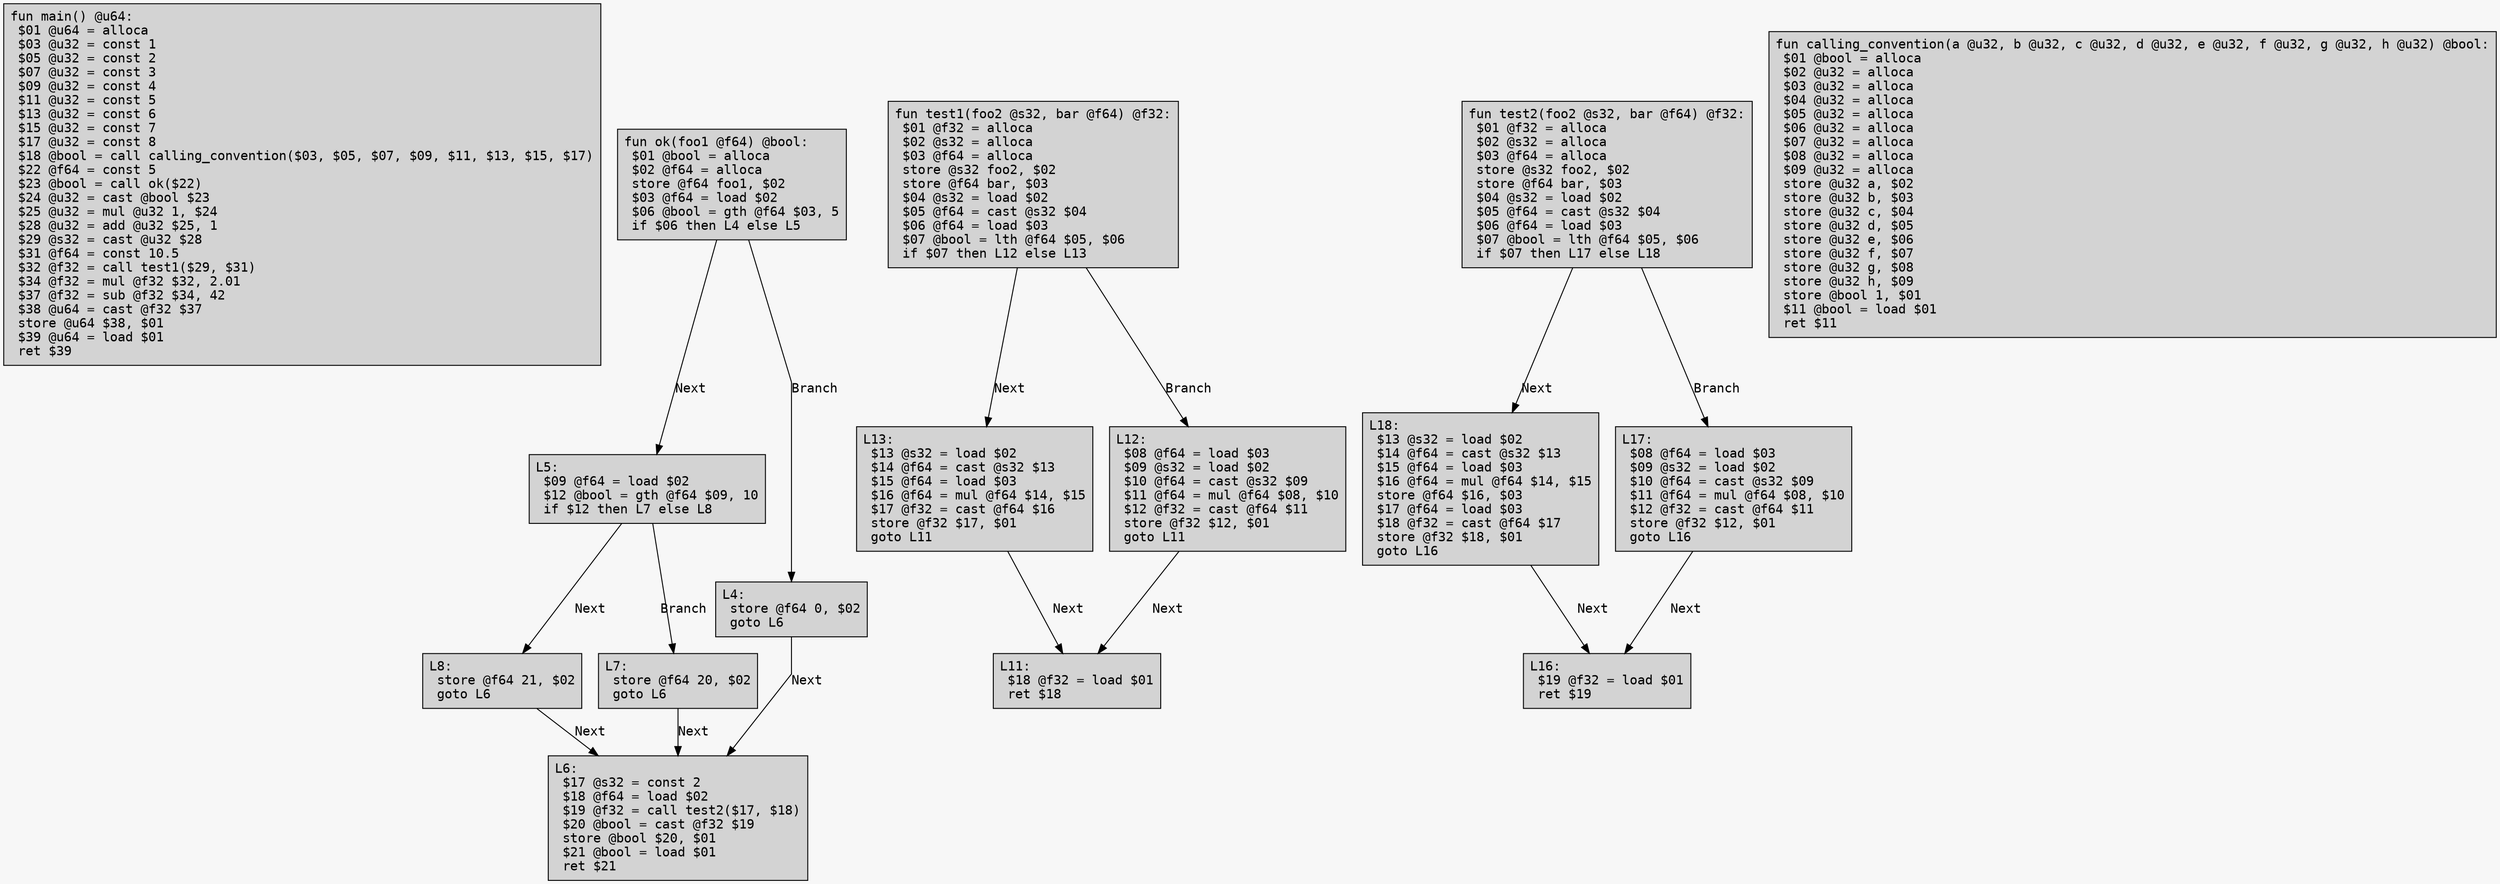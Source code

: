 digraph CFG {
	graph [fontname = "Monospace"];
	node  [fontname = "Monospace", shape=box, style=filled, margin=0.1];
	edge  [fontname = "Monospace"];
	bgcolor = "#f7f7f7";
	splines = false;

	L0 [label="fun main() @u64:\l $01 @u64 = alloca\l $03 @u32 = const 1\l $05 @u32 = const 2\l $07 @u32 = const 3\l $09 @u32 = const 4\l $11 @u32 = const 5\l $13 @u32 = const 6\l $15 @u32 = const 7\l $17 @u32 = const 8\l $18 @bool = call calling_convention($03, $05, $07, $09, $11, $13, $15, $17)\l $22 @f64 = const 5\l $23 @bool = call ok($22)\l $24 @u32 = cast @bool $23\l $25 @u32 = mul @u32 1, $24\l $28 @u32 = add @u32 $25, 1\l $29 @s32 = cast @u32 $28\l $31 @f64 = const 10.5\l $32 @f32 = call test1($29, $31)\l $34 @f32 = mul @f32 $32, 2.01\l $37 @f32 = sub @f32 $34, 42\l $38 @u64 = cast @f32 $37\l store @u64 $38, $01\l $39 @u64 = load $01\l ret $39\l"];
	L2 [label="fun ok(foo1 @f64) @bool:\l $01 @bool = alloca\l $02 @f64 = alloca\l store @f64 foo1, $02\l $03 @f64 = load $02\l $06 @bool = gth @f64 $03, 5\l if $06 then L4 else L5\l"];
	L2 -> L5 [label="Next"];
	L2 -> L4 [label="Branch"];
	L5 [label="L5:\l $09 @f64 = load $02\l $12 @bool = gth @f64 $09, 10\l if $12 then L7 else L8\l"];
	L5 -> L8 [label="Next"];
	L5 -> L7 [label="Branch"];
	L8 [label="L8:\l store @f64 21, $02\l goto L6\l"];
	L8 -> L6 [label="Next"];
	L7 [label="L7:\l store @f64 20, $02\l goto L6\l"];
	L7 -> L6 [label="Next"];
	L4 [label="L4:\l store @f64 0, $02\l goto L6\l"];
	L4 -> L6 [label="Next"];
	L6 [label="L6:\l $17 @s32 = const 2\l $18 @f64 = load $02\l $19 @f32 = call test2($17, $18)\l $20 @bool = cast @f32 $19\l store @bool $20, $01\l $21 @bool = load $01\l ret $21\l"];
	L10 [label="fun test1(foo2 @s32, bar @f64) @f32:\l $01 @f32 = alloca\l $02 @s32 = alloca\l $03 @f64 = alloca\l store @s32 foo2, $02\l store @f64 bar, $03\l $04 @s32 = load $02\l $05 @f64 = cast @s32 $04\l $06 @f64 = load $03\l $07 @bool = lth @f64 $05, $06\l if $07 then L12 else L13\l"];
	L10 -> L13 [label="Next"];
	L10 -> L12 [label="Branch"];
	L13 [label="L13:\l $13 @s32 = load $02\l $14 @f64 = cast @s32 $13\l $15 @f64 = load $03\l $16 @f64 = mul @f64 $14, $15\l $17 @f32 = cast @f64 $16\l store @f32 $17, $01\l goto L11\l"];
	L13 -> L11 [label="Next"];
	L12 [label="L12:\l $08 @f64 = load $03\l $09 @s32 = load $02\l $10 @f64 = cast @s32 $09\l $11 @f64 = mul @f64 $08, $10\l $12 @f32 = cast @f64 $11\l store @f32 $12, $01\l goto L11\l"];
	L12 -> L11 [label="Next"];
	L11 [label="L11:\l $18 @f32 = load $01\l ret $18\l"];
	L15 [label="fun test2(foo2 @s32, bar @f64) @f32:\l $01 @f32 = alloca\l $02 @s32 = alloca\l $03 @f64 = alloca\l store @s32 foo2, $02\l store @f64 bar, $03\l $04 @s32 = load $02\l $05 @f64 = cast @s32 $04\l $06 @f64 = load $03\l $07 @bool = lth @f64 $05, $06\l if $07 then L17 else L18\l"];
	L15 -> L18 [label="Next"];
	L15 -> L17 [label="Branch"];
	L18 [label="L18:\l $13 @s32 = load $02\l $14 @f64 = cast @s32 $13\l $15 @f64 = load $03\l $16 @f64 = mul @f64 $14, $15\l store @f64 $16, $03\l $17 @f64 = load $03\l $18 @f32 = cast @f64 $17\l store @f32 $18, $01\l goto L16\l"];
	L18 -> L16 [label="Next"];
	L17 [label="L17:\l $08 @f64 = load $03\l $09 @s32 = load $02\l $10 @f64 = cast @s32 $09\l $11 @f64 = mul @f64 $08, $10\l $12 @f32 = cast @f64 $11\l store @f32 $12, $01\l goto L16\l"];
	L17 -> L16 [label="Next"];
	L16 [label="L16:\l $19 @f32 = load $01\l ret $19\l"];
	L20 [label="fun calling_convention(a @u32, b @u32, c @u32, d @u32, e @u32, f @u32, g @u32, h @u32) @bool:\l $01 @bool = alloca\l $02 @u32 = alloca\l $03 @u32 = alloca\l $04 @u32 = alloca\l $05 @u32 = alloca\l $06 @u32 = alloca\l $07 @u32 = alloca\l $08 @u32 = alloca\l $09 @u32 = alloca\l store @u32 a, $02\l store @u32 b, $03\l store @u32 c, $04\l store @u32 d, $05\l store @u32 e, $06\l store @u32 f, $07\l store @u32 g, $08\l store @u32 h, $09\l store @bool 1, $01\l $11 @bool = load $01\l ret $11\l"];
}
